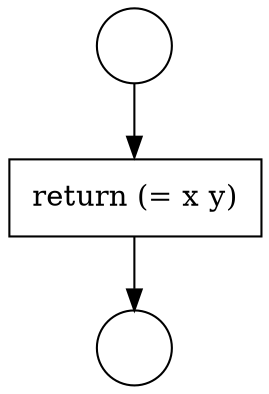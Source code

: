 digraph {
  node21745 [shape=circle label=" " color="black" fillcolor="white" style=filled]
  node21747 [shape=none, margin=0, label=<<font color="black">
    <table border="0" cellborder="1" cellspacing="0" cellpadding="10">
      <tr><td align="left">return (= x y)</td></tr>
    </table>
  </font>> color="black" fillcolor="white" style=filled]
  node21746 [shape=circle label=" " color="black" fillcolor="white" style=filled]
  node21745 -> node21747 [ color="black"]
  node21747 -> node21746 [ color="black"]
}
